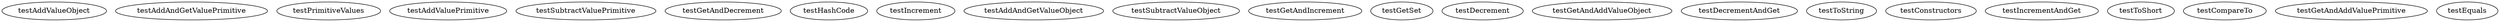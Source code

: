digraph G {
testAddValueObject;
testAddAndGetValuePrimitive;
testPrimitiveValues;
testAddValuePrimitive;
testSubtractValuePrimitive;
testGetAndDecrement;
testHashCode;
testIncrement;
testAddAndGetValueObject;
testSubtractValueObject;
testGetAndIncrement;
testGetSet;
testDecrement;
testGetAndAddValueObject;
testDecrementAndGet;
testToString;
testConstructors;
testIncrementAndGet;
testToShort;
testCompareTo;
testGetAndAddValuePrimitive;
testEquals;
}
